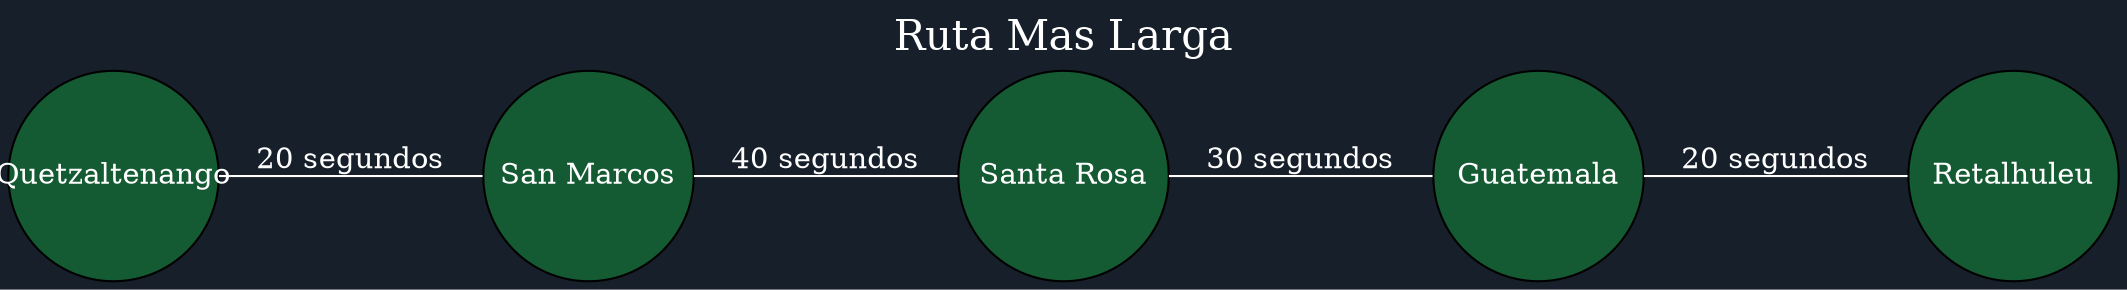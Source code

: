 graph Ruta {
  label="Ruta Mas Larga";
  labelloc="t";
  fontsize=20;
  fontcolor="white";
  bgcolor="#17202a";
  node [style=filled, fillcolor="#145a32", fontcolor="white", shape=circle, width=1.4, fixedsize=true];
  edge [color="white", fontcolor="white"];
  rankdir="LR";
  "Quetzaltenango";
  "Quetzaltenango";
  "Quetzaltenango" -- "San Marcos" [label="20 segundos"];
  "San Marcos";
  "San Marcos";
  "San Marcos" -- "Santa Rosa" [label="40 segundos"];
  "Santa Rosa";
  "Santa Rosa";
  "Santa Rosa" -- "Guatemala" [label="30 segundos"];
  "Guatemala";
  "Guatemala";
  "Guatemala" -- "Retalhuleu" [label="20 segundos"];
  "Retalhuleu";
}